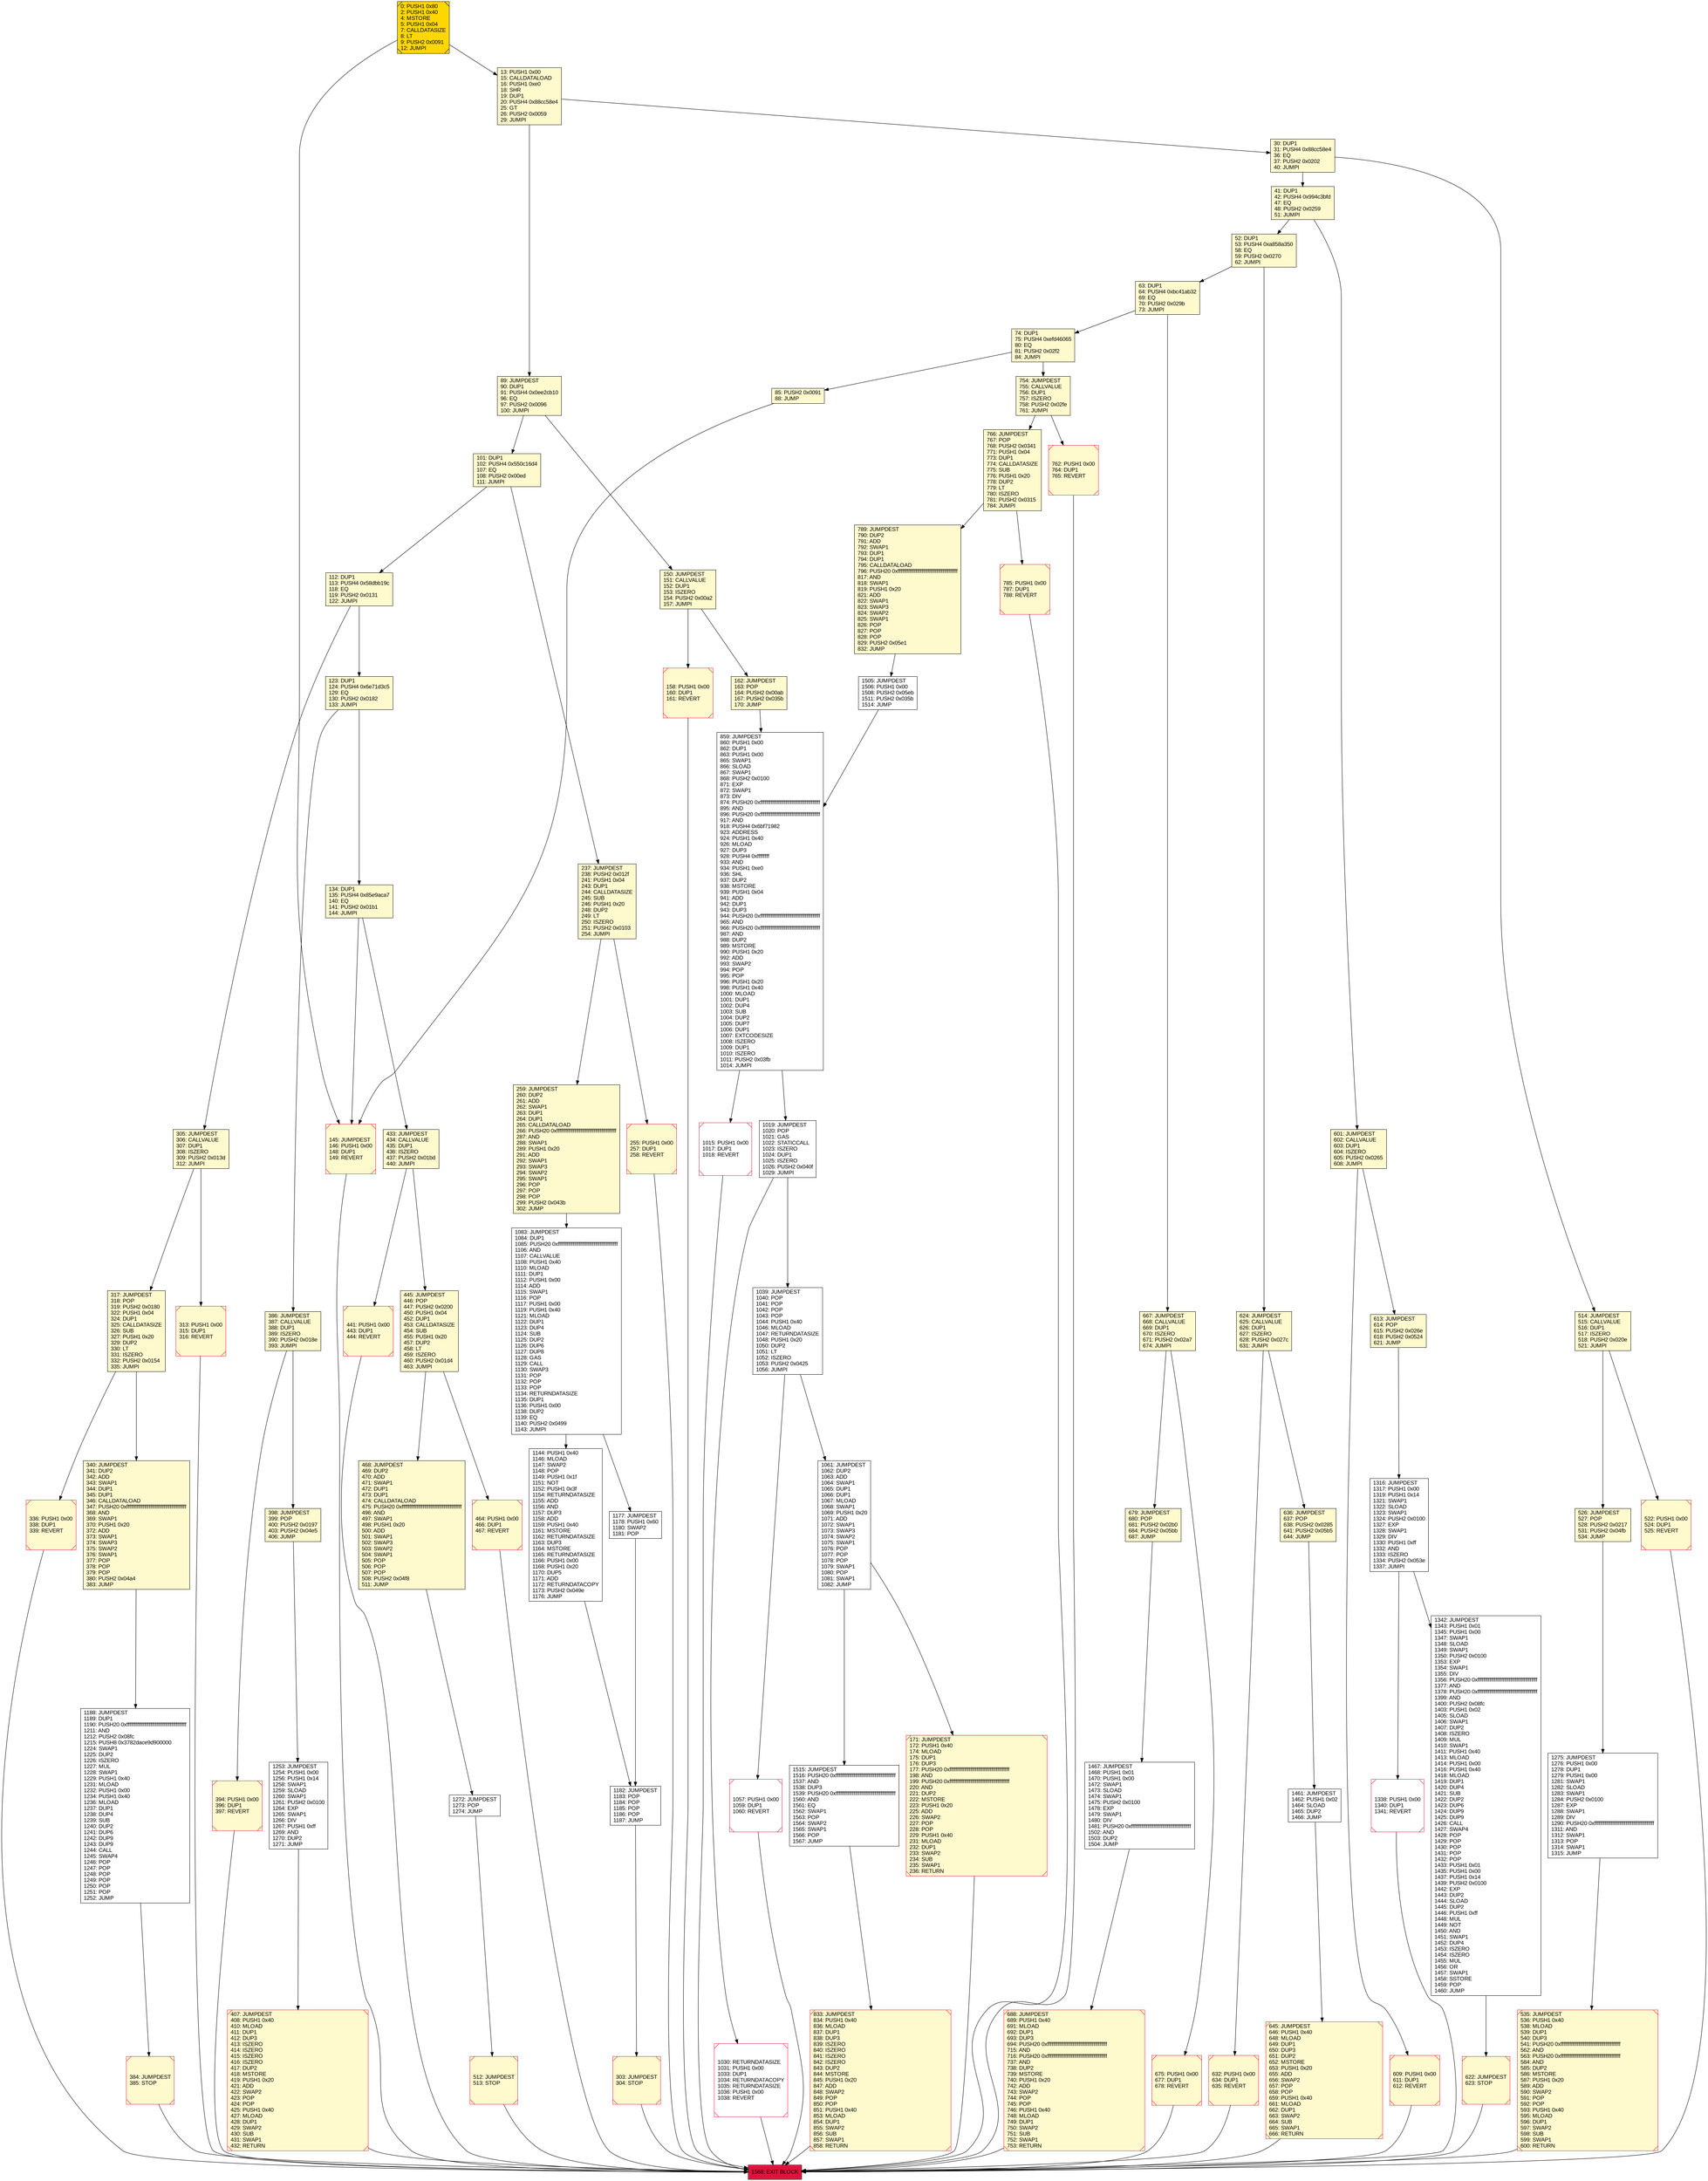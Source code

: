 digraph G {
bgcolor=transparent rankdir=UD;
node [shape=box style=filled color=black fillcolor=white fontname=arial fontcolor=black];
1057 [label="1057: PUSH1 0x00\l1059: DUP1\l1060: REVERT\l" shape=Msquare color=crimson ];
1253 [label="1253: JUMPDEST\l1254: PUSH1 0x00\l1256: PUSH1 0x14\l1258: SWAP1\l1259: SLOAD\l1260: SWAP1\l1261: PUSH2 0x0100\l1264: EXP\l1265: SWAP1\l1266: DIV\l1267: PUSH1 0xff\l1269: AND\l1270: DUP2\l1271: JUMP\l" ];
1019 [label="1019: JUMPDEST\l1020: POP\l1021: GAS\l1022: STATICCALL\l1023: ISZERO\l1024: DUP1\l1025: ISZERO\l1026: PUSH2 0x040f\l1029: JUMPI\l" ];
317 [label="317: JUMPDEST\l318: POP\l319: PUSH2 0x0180\l322: PUSH1 0x04\l324: DUP1\l325: CALLDATASIZE\l326: SUB\l327: PUSH1 0x20\l329: DUP2\l330: LT\l331: ISZERO\l332: PUSH2 0x0154\l335: JUMPI\l" fillcolor=lemonchiffon ];
675 [label="675: PUSH1 0x00\l677: DUP1\l678: REVERT\l" fillcolor=lemonchiffon shape=Msquare color=crimson ];
754 [label="754: JUMPDEST\l755: CALLVALUE\l756: DUP1\l757: ISZERO\l758: PUSH2 0x02fe\l761: JUMPI\l" fillcolor=lemonchiffon ];
624 [label="624: JUMPDEST\l625: CALLVALUE\l626: DUP1\l627: ISZERO\l628: PUSH2 0x027c\l631: JUMPI\l" fillcolor=lemonchiffon ];
150 [label="150: JUMPDEST\l151: CALLVALUE\l152: DUP1\l153: ISZERO\l154: PUSH2 0x00a2\l157: JUMPI\l" fillcolor=lemonchiffon ];
259 [label="259: JUMPDEST\l260: DUP2\l261: ADD\l262: SWAP1\l263: DUP1\l264: DUP1\l265: CALLDATALOAD\l266: PUSH20 0xffffffffffffffffffffffffffffffffffffffff\l287: AND\l288: SWAP1\l289: PUSH1 0x20\l291: ADD\l292: SWAP1\l293: SWAP3\l294: SWAP2\l295: SWAP1\l296: POP\l297: POP\l298: POP\l299: PUSH2 0x043b\l302: JUMP\l" fillcolor=lemonchiffon ];
145 [label="145: JUMPDEST\l146: PUSH1 0x00\l148: DUP1\l149: REVERT\l" fillcolor=lemonchiffon shape=Msquare color=crimson ];
41 [label="41: DUP1\l42: PUSH4 0x994c3bfd\l47: EQ\l48: PUSH2 0x0259\l51: JUMPI\l" fillcolor=lemonchiffon ];
433 [label="433: JUMPDEST\l434: CALLVALUE\l435: DUP1\l436: ISZERO\l437: PUSH2 0x01bd\l440: JUMPI\l" fillcolor=lemonchiffon ];
162 [label="162: JUMPDEST\l163: POP\l164: PUSH2 0x00ab\l167: PUSH2 0x035b\l170: JUMP\l" fillcolor=lemonchiffon ];
384 [label="384: JUMPDEST\l385: STOP\l" fillcolor=lemonchiffon shape=Msquare color=crimson ];
512 [label="512: JUMPDEST\l513: STOP\l" fillcolor=lemonchiffon shape=Msquare color=crimson ];
340 [label="340: JUMPDEST\l341: DUP2\l342: ADD\l343: SWAP1\l344: DUP1\l345: DUP1\l346: CALLDATALOAD\l347: PUSH20 0xffffffffffffffffffffffffffffffffffffffff\l368: AND\l369: SWAP1\l370: PUSH1 0x20\l372: ADD\l373: SWAP1\l374: SWAP3\l375: SWAP2\l376: SWAP1\l377: POP\l378: POP\l379: POP\l380: PUSH2 0x04a4\l383: JUMP\l" fillcolor=lemonchiffon ];
766 [label="766: JUMPDEST\l767: POP\l768: PUSH2 0x0341\l771: PUSH1 0x04\l773: DUP1\l774: CALLDATASIZE\l775: SUB\l776: PUSH1 0x20\l778: DUP2\l779: LT\l780: ISZERO\l781: PUSH2 0x0315\l784: JUMPI\l" fillcolor=lemonchiffon ];
313 [label="313: PUSH1 0x00\l315: DUP1\l316: REVERT\l" fillcolor=lemonchiffon shape=Msquare color=crimson ];
441 [label="441: PUSH1 0x00\l443: DUP1\l444: REVERT\l" fillcolor=lemonchiffon shape=Msquare color=crimson ];
1505 [label="1505: JUMPDEST\l1506: PUSH1 0x00\l1508: PUSH2 0x05eb\l1511: PUSH2 0x035b\l1514: JUMP\l" ];
1177 [label="1177: JUMPDEST\l1178: PUSH1 0x60\l1180: SWAP2\l1181: POP\l" ];
1338 [label="1338: PUSH1 0x00\l1340: DUP1\l1341: REVERT\l" shape=Msquare color=crimson ];
1188 [label="1188: JUMPDEST\l1189: DUP1\l1190: PUSH20 0xffffffffffffffffffffffffffffffffffffffff\l1211: AND\l1212: PUSH2 0x08fc\l1215: PUSH8 0x3782dace9d900000\l1224: SWAP1\l1225: DUP2\l1226: ISZERO\l1227: MUL\l1228: SWAP1\l1229: PUSH1 0x40\l1231: MLOAD\l1232: PUSH1 0x00\l1234: PUSH1 0x40\l1236: MLOAD\l1237: DUP1\l1238: DUP4\l1239: SUB\l1240: DUP2\l1241: DUP6\l1242: DUP9\l1243: DUP9\l1244: CALL\l1245: SWAP4\l1246: POP\l1247: POP\l1248: POP\l1249: POP\l1250: POP\l1251: POP\l1252: JUMP\l" ];
1030 [label="1030: RETURNDATASIZE\l1031: PUSH1 0x00\l1033: DUP1\l1034: RETURNDATACOPY\l1035: RETURNDATASIZE\l1036: PUSH1 0x00\l1038: REVERT\l" shape=Msquare color=crimson ];
636 [label="636: JUMPDEST\l637: POP\l638: PUSH2 0x0285\l641: PUSH2 0x05b5\l644: JUMP\l" fillcolor=lemonchiffon ];
679 [label="679: JUMPDEST\l680: POP\l681: PUSH2 0x02b0\l684: PUSH2 0x05bb\l687: JUMP\l" fillcolor=lemonchiffon ];
1568 [label="1568: EXIT BLOCK\l" fillcolor=crimson ];
13 [label="13: PUSH1 0x00\l15: CALLDATALOAD\l16: PUSH1 0xe0\l18: SHR\l19: DUP1\l20: PUSH4 0x88cc58e4\l25: GT\l26: PUSH2 0x0059\l29: JUMPI\l" fillcolor=lemonchiffon ];
1467 [label="1467: JUMPDEST\l1468: PUSH1 0x01\l1470: PUSH1 0x00\l1472: SWAP1\l1473: SLOAD\l1474: SWAP1\l1475: PUSH2 0x0100\l1478: EXP\l1479: SWAP1\l1480: DIV\l1481: PUSH20 0xffffffffffffffffffffffffffffffffffffffff\l1502: AND\l1503: DUP2\l1504: JUMP\l" ];
123 [label="123: DUP1\l124: PUSH4 0x6e71d3c5\l129: EQ\l130: PUSH2 0x0182\l133: JUMPI\l" fillcolor=lemonchiffon ];
386 [label="386: JUMPDEST\l387: CALLVALUE\l388: DUP1\l389: ISZERO\l390: PUSH2 0x018e\l393: JUMPI\l" fillcolor=lemonchiffon ];
394 [label="394: PUSH1 0x00\l396: DUP1\l397: REVERT\l" fillcolor=lemonchiffon shape=Msquare color=crimson ];
407 [label="407: JUMPDEST\l408: PUSH1 0x40\l410: MLOAD\l411: DUP1\l412: DUP3\l413: ISZERO\l414: ISZERO\l415: ISZERO\l416: ISZERO\l417: DUP2\l418: MSTORE\l419: PUSH1 0x20\l421: ADD\l422: SWAP2\l423: POP\l424: POP\l425: PUSH1 0x40\l427: MLOAD\l428: DUP1\l429: SWAP2\l430: SUB\l431: SWAP1\l432: RETURN\l" fillcolor=lemonchiffon shape=Msquare color=crimson ];
522 [label="522: PUSH1 0x00\l524: DUP1\l525: REVERT\l" fillcolor=lemonchiffon shape=Msquare color=crimson ];
1083 [label="1083: JUMPDEST\l1084: DUP1\l1085: PUSH20 0xffffffffffffffffffffffffffffffffffffffff\l1106: AND\l1107: CALLVALUE\l1108: PUSH1 0x40\l1110: MLOAD\l1111: DUP1\l1112: PUSH1 0x00\l1114: ADD\l1115: SWAP1\l1116: POP\l1117: PUSH1 0x00\l1119: PUSH1 0x40\l1121: MLOAD\l1122: DUP1\l1123: DUP4\l1124: SUB\l1125: DUP2\l1126: DUP6\l1127: DUP8\l1128: GAS\l1129: CALL\l1130: SWAP3\l1131: POP\l1132: POP\l1133: POP\l1134: RETURNDATASIZE\l1135: DUP1\l1136: PUSH1 0x00\l1138: DUP2\l1139: EQ\l1140: PUSH2 0x0499\l1143: JUMPI\l" ];
1039 [label="1039: JUMPDEST\l1040: POP\l1041: POP\l1042: POP\l1043: POP\l1044: PUSH1 0x40\l1046: MLOAD\l1047: RETURNDATASIZE\l1048: PUSH1 0x20\l1050: DUP2\l1051: LT\l1052: ISZERO\l1053: PUSH2 0x0425\l1056: JUMPI\l" ];
785 [label="785: PUSH1 0x00\l787: DUP1\l788: REVERT\l" fillcolor=lemonchiffon shape=Msquare color=crimson ];
101 [label="101: DUP1\l102: PUSH4 0x550c16d4\l107: EQ\l108: PUSH2 0x00ed\l111: JUMPI\l" fillcolor=lemonchiffon ];
613 [label="613: JUMPDEST\l614: POP\l615: PUSH2 0x026e\l618: PUSH2 0x0524\l621: JUMP\l" fillcolor=lemonchiffon ];
645 [label="645: JUMPDEST\l646: PUSH1 0x40\l648: MLOAD\l649: DUP1\l650: DUP3\l651: DUP2\l652: MSTORE\l653: PUSH1 0x20\l655: ADD\l656: SWAP2\l657: POP\l658: POP\l659: PUSH1 0x40\l661: MLOAD\l662: DUP1\l663: SWAP2\l664: SUB\l665: SWAP1\l666: RETURN\l" fillcolor=lemonchiffon shape=Msquare color=crimson ];
601 [label="601: JUMPDEST\l602: CALLVALUE\l603: DUP1\l604: ISZERO\l605: PUSH2 0x0265\l608: JUMPI\l" fillcolor=lemonchiffon ];
303 [label="303: JUMPDEST\l304: STOP\l" fillcolor=lemonchiffon shape=Msquare color=crimson ];
158 [label="158: PUSH1 0x00\l160: DUP1\l161: REVERT\l" fillcolor=lemonchiffon shape=Msquare color=crimson ];
1515 [label="1515: JUMPDEST\l1516: PUSH20 0xffffffffffffffffffffffffffffffffffffffff\l1537: AND\l1538: DUP3\l1539: PUSH20 0xffffffffffffffffffffffffffffffffffffffff\l1560: AND\l1561: EQ\l1562: SWAP1\l1563: POP\l1564: SWAP2\l1565: SWAP1\l1566: POP\l1567: JUMP\l" ];
609 [label="609: PUSH1 0x00\l611: DUP1\l612: REVERT\l" fillcolor=lemonchiffon shape=Msquare color=crimson ];
0 [label="0: PUSH1 0x80\l2: PUSH1 0x40\l4: MSTORE\l5: PUSH1 0x04\l7: CALLDATASIZE\l8: LT\l9: PUSH2 0x0091\l12: JUMPI\l" fillcolor=lemonchiffon shape=Msquare fillcolor=gold ];
535 [label="535: JUMPDEST\l536: PUSH1 0x40\l538: MLOAD\l539: DUP1\l540: DUP3\l541: PUSH20 0xffffffffffffffffffffffffffffffffffffffff\l562: AND\l563: PUSH20 0xffffffffffffffffffffffffffffffffffffffff\l584: AND\l585: DUP2\l586: MSTORE\l587: PUSH1 0x20\l589: ADD\l590: SWAP2\l591: POP\l592: POP\l593: PUSH1 0x40\l595: MLOAD\l596: DUP1\l597: SWAP2\l598: SUB\l599: SWAP1\l600: RETURN\l" fillcolor=lemonchiffon shape=Msquare color=crimson ];
30 [label="30: DUP1\l31: PUSH4 0x88cc58e4\l36: EQ\l37: PUSH2 0x0202\l40: JUMPI\l" fillcolor=lemonchiffon ];
1461 [label="1461: JUMPDEST\l1462: PUSH1 0x02\l1464: SLOAD\l1465: DUP2\l1466: JUMP\l" ];
398 [label="398: JUMPDEST\l399: POP\l400: PUSH2 0x0197\l403: PUSH2 0x04e5\l406: JUMP\l" fillcolor=lemonchiffon ];
1182 [label="1182: JUMPDEST\l1183: POP\l1184: POP\l1185: POP\l1186: POP\l1187: JUMP\l" ];
1015 [label="1015: PUSH1 0x00\l1017: DUP1\l1018: REVERT\l" shape=Msquare color=crimson ];
667 [label="667: JUMPDEST\l668: CALLVALUE\l669: DUP1\l670: ISZERO\l671: PUSH2 0x02a7\l674: JUMPI\l" fillcolor=lemonchiffon ];
85 [label="85: PUSH2 0x0091\l88: JUMP\l" fillcolor=lemonchiffon ];
526 [label="526: JUMPDEST\l527: POP\l528: PUSH2 0x0217\l531: PUSH2 0x04fb\l534: JUMP\l" fillcolor=lemonchiffon ];
632 [label="632: PUSH1 0x00\l634: DUP1\l635: REVERT\l" fillcolor=lemonchiffon shape=Msquare color=crimson ];
514 [label="514: JUMPDEST\l515: CALLVALUE\l516: DUP1\l517: ISZERO\l518: PUSH2 0x020e\l521: JUMPI\l" fillcolor=lemonchiffon ];
762 [label="762: PUSH1 0x00\l764: DUP1\l765: REVERT\l" fillcolor=lemonchiffon shape=Msquare color=crimson ];
237 [label="237: JUMPDEST\l238: PUSH2 0x012f\l241: PUSH1 0x04\l243: DUP1\l244: CALLDATASIZE\l245: SUB\l246: PUSH1 0x20\l248: DUP2\l249: LT\l250: ISZERO\l251: PUSH2 0x0103\l254: JUMPI\l" fillcolor=lemonchiffon ];
1061 [label="1061: JUMPDEST\l1062: DUP2\l1063: ADD\l1064: SWAP1\l1065: DUP1\l1066: DUP1\l1067: MLOAD\l1068: SWAP1\l1069: PUSH1 0x20\l1071: ADD\l1072: SWAP1\l1073: SWAP3\l1074: SWAP2\l1075: SWAP1\l1076: POP\l1077: POP\l1078: POP\l1079: SWAP1\l1080: POP\l1081: SWAP1\l1082: JUMP\l" ];
255 [label="255: PUSH1 0x00\l257: DUP1\l258: REVERT\l" fillcolor=lemonchiffon shape=Msquare color=crimson ];
1272 [label="1272: JUMPDEST\l1273: POP\l1274: JUMP\l" ];
688 [label="688: JUMPDEST\l689: PUSH1 0x40\l691: MLOAD\l692: DUP1\l693: DUP3\l694: PUSH20 0xffffffffffffffffffffffffffffffffffffffff\l715: AND\l716: PUSH20 0xffffffffffffffffffffffffffffffffffffffff\l737: AND\l738: DUP2\l739: MSTORE\l740: PUSH1 0x20\l742: ADD\l743: SWAP2\l744: POP\l745: POP\l746: PUSH1 0x40\l748: MLOAD\l749: DUP1\l750: SWAP2\l751: SUB\l752: SWAP1\l753: RETURN\l" fillcolor=lemonchiffon shape=Msquare color=crimson ];
1275 [label="1275: JUMPDEST\l1276: PUSH1 0x00\l1278: DUP1\l1279: PUSH1 0x00\l1281: SWAP1\l1282: SLOAD\l1283: SWAP1\l1284: PUSH2 0x0100\l1287: EXP\l1288: SWAP1\l1289: DIV\l1290: PUSH20 0xffffffffffffffffffffffffffffffffffffffff\l1311: AND\l1312: SWAP1\l1313: POP\l1314: SWAP1\l1315: JUMP\l" ];
89 [label="89: JUMPDEST\l90: DUP1\l91: PUSH4 0x0ee2cb10\l96: EQ\l97: PUSH2 0x0096\l100: JUMPI\l" fillcolor=lemonchiffon ];
445 [label="445: JUMPDEST\l446: POP\l447: PUSH2 0x0200\l450: PUSH1 0x04\l452: DUP1\l453: CALLDATASIZE\l454: SUB\l455: PUSH1 0x20\l457: DUP2\l458: LT\l459: ISZERO\l460: PUSH2 0x01d4\l463: JUMPI\l" fillcolor=lemonchiffon ];
74 [label="74: DUP1\l75: PUSH4 0xefd46065\l80: EQ\l81: PUSH2 0x02f2\l84: JUMPI\l" fillcolor=lemonchiffon ];
336 [label="336: PUSH1 0x00\l338: DUP1\l339: REVERT\l" fillcolor=lemonchiffon shape=Msquare color=crimson ];
464 [label="464: PUSH1 0x00\l466: DUP1\l467: REVERT\l" fillcolor=lemonchiffon shape=Msquare color=crimson ];
112 [label="112: DUP1\l113: PUSH4 0x58dbb19c\l118: EQ\l119: PUSH2 0x0131\l122: JUMPI\l" fillcolor=lemonchiffon ];
305 [label="305: JUMPDEST\l306: CALLVALUE\l307: DUP1\l308: ISZERO\l309: PUSH2 0x013d\l312: JUMPI\l" fillcolor=lemonchiffon ];
1342 [label="1342: JUMPDEST\l1343: PUSH1 0x01\l1345: PUSH1 0x00\l1347: SWAP1\l1348: SLOAD\l1349: SWAP1\l1350: PUSH2 0x0100\l1353: EXP\l1354: SWAP1\l1355: DIV\l1356: PUSH20 0xffffffffffffffffffffffffffffffffffffffff\l1377: AND\l1378: PUSH20 0xffffffffffffffffffffffffffffffffffffffff\l1399: AND\l1400: PUSH2 0x08fc\l1403: PUSH1 0x02\l1405: SLOAD\l1406: SWAP1\l1407: DUP2\l1408: ISZERO\l1409: MUL\l1410: SWAP1\l1411: PUSH1 0x40\l1413: MLOAD\l1414: PUSH1 0x00\l1416: PUSH1 0x40\l1418: MLOAD\l1419: DUP1\l1420: DUP4\l1421: SUB\l1422: DUP2\l1423: DUP6\l1424: DUP9\l1425: DUP9\l1426: CALL\l1427: SWAP4\l1428: POP\l1429: POP\l1430: POP\l1431: POP\l1432: POP\l1433: PUSH1 0x01\l1435: PUSH1 0x00\l1437: PUSH1 0x14\l1439: PUSH2 0x0100\l1442: EXP\l1443: DUP2\l1444: SLOAD\l1445: DUP2\l1446: PUSH1 0xff\l1448: MUL\l1449: NOT\l1450: AND\l1451: SWAP1\l1452: DUP4\l1453: ISZERO\l1454: ISZERO\l1455: MUL\l1456: OR\l1457: SWAP1\l1458: SSTORE\l1459: POP\l1460: JUMP\l" ];
1144 [label="1144: PUSH1 0x40\l1146: MLOAD\l1147: SWAP2\l1148: POP\l1149: PUSH1 0x1f\l1151: NOT\l1152: PUSH1 0x3f\l1154: RETURNDATASIZE\l1155: ADD\l1156: AND\l1157: DUP3\l1158: ADD\l1159: PUSH1 0x40\l1161: MSTORE\l1162: RETURNDATASIZE\l1163: DUP3\l1164: MSTORE\l1165: RETURNDATASIZE\l1166: PUSH1 0x00\l1168: PUSH1 0x20\l1170: DUP5\l1171: ADD\l1172: RETURNDATACOPY\l1173: PUSH2 0x049e\l1176: JUMP\l" ];
171 [label="171: JUMPDEST\l172: PUSH1 0x40\l174: MLOAD\l175: DUP1\l176: DUP3\l177: PUSH20 0xffffffffffffffffffffffffffffffffffffffff\l198: AND\l199: PUSH20 0xffffffffffffffffffffffffffffffffffffffff\l220: AND\l221: DUP2\l222: MSTORE\l223: PUSH1 0x20\l225: ADD\l226: SWAP2\l227: POP\l228: POP\l229: PUSH1 0x40\l231: MLOAD\l232: DUP1\l233: SWAP2\l234: SUB\l235: SWAP1\l236: RETURN\l" fillcolor=lemonchiffon shape=Msquare color=crimson ];
52 [label="52: DUP1\l53: PUSH4 0xa858a350\l58: EQ\l59: PUSH2 0x0270\l62: JUMPI\l" fillcolor=lemonchiffon ];
63 [label="63: DUP1\l64: PUSH4 0xbc41ab32\l69: EQ\l70: PUSH2 0x029b\l73: JUMPI\l" fillcolor=lemonchiffon ];
622 [label="622: JUMPDEST\l623: STOP\l" fillcolor=lemonchiffon shape=Msquare color=crimson ];
134 [label="134: DUP1\l135: PUSH4 0x85e9aca7\l140: EQ\l141: PUSH2 0x01b1\l144: JUMPI\l" fillcolor=lemonchiffon ];
859 [label="859: JUMPDEST\l860: PUSH1 0x00\l862: DUP1\l863: PUSH1 0x00\l865: SWAP1\l866: SLOAD\l867: SWAP1\l868: PUSH2 0x0100\l871: EXP\l872: SWAP1\l873: DIV\l874: PUSH20 0xffffffffffffffffffffffffffffffffffffffff\l895: AND\l896: PUSH20 0xffffffffffffffffffffffffffffffffffffffff\l917: AND\l918: PUSH4 0x6bf71982\l923: ADDRESS\l924: PUSH1 0x40\l926: MLOAD\l927: DUP3\l928: PUSH4 0xffffffff\l933: AND\l934: PUSH1 0xe0\l936: SHL\l937: DUP2\l938: MSTORE\l939: PUSH1 0x04\l941: ADD\l942: DUP1\l943: DUP3\l944: PUSH20 0xffffffffffffffffffffffffffffffffffffffff\l965: AND\l966: PUSH20 0xffffffffffffffffffffffffffffffffffffffff\l987: AND\l988: DUP2\l989: MSTORE\l990: PUSH1 0x20\l992: ADD\l993: SWAP2\l994: POP\l995: POP\l996: PUSH1 0x20\l998: PUSH1 0x40\l1000: MLOAD\l1001: DUP1\l1002: DUP4\l1003: SUB\l1004: DUP2\l1005: DUP7\l1006: DUP1\l1007: EXTCODESIZE\l1008: ISZERO\l1009: DUP1\l1010: ISZERO\l1011: PUSH2 0x03fb\l1014: JUMPI\l" ];
789 [label="789: JUMPDEST\l790: DUP2\l791: ADD\l792: SWAP1\l793: DUP1\l794: DUP1\l795: CALLDATALOAD\l796: PUSH20 0xffffffffffffffffffffffffffffffffffffffff\l817: AND\l818: SWAP1\l819: PUSH1 0x20\l821: ADD\l822: SWAP1\l823: SWAP3\l824: SWAP2\l825: SWAP1\l826: POP\l827: POP\l828: POP\l829: PUSH2 0x05e1\l832: JUMP\l" fillcolor=lemonchiffon ];
833 [label="833: JUMPDEST\l834: PUSH1 0x40\l836: MLOAD\l837: DUP1\l838: DUP3\l839: ISZERO\l840: ISZERO\l841: ISZERO\l842: ISZERO\l843: DUP2\l844: MSTORE\l845: PUSH1 0x20\l847: ADD\l848: SWAP2\l849: POP\l850: POP\l851: PUSH1 0x40\l853: MLOAD\l854: DUP1\l855: SWAP2\l856: SUB\l857: SWAP1\l858: RETURN\l" fillcolor=lemonchiffon shape=Msquare color=crimson ];
468 [label="468: JUMPDEST\l469: DUP2\l470: ADD\l471: SWAP1\l472: DUP1\l473: DUP1\l474: CALLDATALOAD\l475: PUSH20 0xffffffffffffffffffffffffffffffffffffffff\l496: AND\l497: SWAP1\l498: PUSH1 0x20\l500: ADD\l501: SWAP1\l502: SWAP3\l503: SWAP2\l504: SWAP1\l505: POP\l506: POP\l507: POP\l508: PUSH2 0x04f8\l511: JUMP\l" fillcolor=lemonchiffon ];
1316 [label="1316: JUMPDEST\l1317: PUSH1 0x00\l1319: PUSH1 0x14\l1321: SWAP1\l1322: SLOAD\l1323: SWAP1\l1324: PUSH2 0x0100\l1327: EXP\l1328: SWAP1\l1329: DIV\l1330: PUSH1 0xff\l1332: AND\l1333: ISZERO\l1334: PUSH2 0x053e\l1337: JUMPI\l" ];
112 -> 305;
386 -> 394;
445 -> 464;
123 -> 386;
237 -> 255;
514 -> 526;
1188 -> 384;
601 -> 613;
340 -> 1188;
394 -> 1568;
445 -> 468;
317 -> 340;
645 -> 1568;
150 -> 162;
1019 -> 1030;
158 -> 1568;
63 -> 667;
675 -> 1568;
1144 -> 1182;
1061 -> 171;
1275 -> 535;
1019 -> 1039;
150 -> 158;
384 -> 1568;
526 -> 1275;
1083 -> 1177;
441 -> 1568;
1030 -> 1568;
89 -> 101;
1515 -> 833;
101 -> 112;
398 -> 1253;
1272 -> 512;
464 -> 1568;
636 -> 1461;
0 -> 145;
667 -> 675;
30 -> 41;
833 -> 1568;
386 -> 398;
535 -> 1568;
1316 -> 1338;
134 -> 145;
134 -> 433;
305 -> 313;
1182 -> 303;
41 -> 52;
74 -> 754;
1015 -> 1568;
762 -> 1568;
255 -> 1568;
52 -> 63;
63 -> 74;
1342 -> 622;
407 -> 1568;
522 -> 1568;
433 -> 441;
1316 -> 1342;
785 -> 1568;
30 -> 514;
624 -> 636;
754 -> 766;
303 -> 1568;
1057 -> 1568;
468 -> 1272;
766 -> 785;
74 -> 85;
859 -> 1015;
1253 -> 407;
41 -> 601;
1039 -> 1057;
145 -> 1568;
512 -> 1568;
313 -> 1568;
679 -> 1467;
1338 -> 1568;
259 -> 1083;
688 -> 1568;
1467 -> 688;
667 -> 679;
1177 -> 1182;
237 -> 259;
85 -> 145;
613 -> 1316;
336 -> 1568;
123 -> 134;
624 -> 632;
13 -> 89;
171 -> 1568;
622 -> 1568;
112 -> 123;
754 -> 762;
1083 -> 1144;
609 -> 1568;
1061 -> 1515;
433 -> 445;
0 -> 13;
789 -> 1505;
1505 -> 859;
162 -> 859;
766 -> 789;
101 -> 237;
13 -> 30;
305 -> 317;
1039 -> 1061;
514 -> 522;
317 -> 336;
52 -> 624;
601 -> 609;
632 -> 1568;
859 -> 1019;
89 -> 150;
1461 -> 645;
}